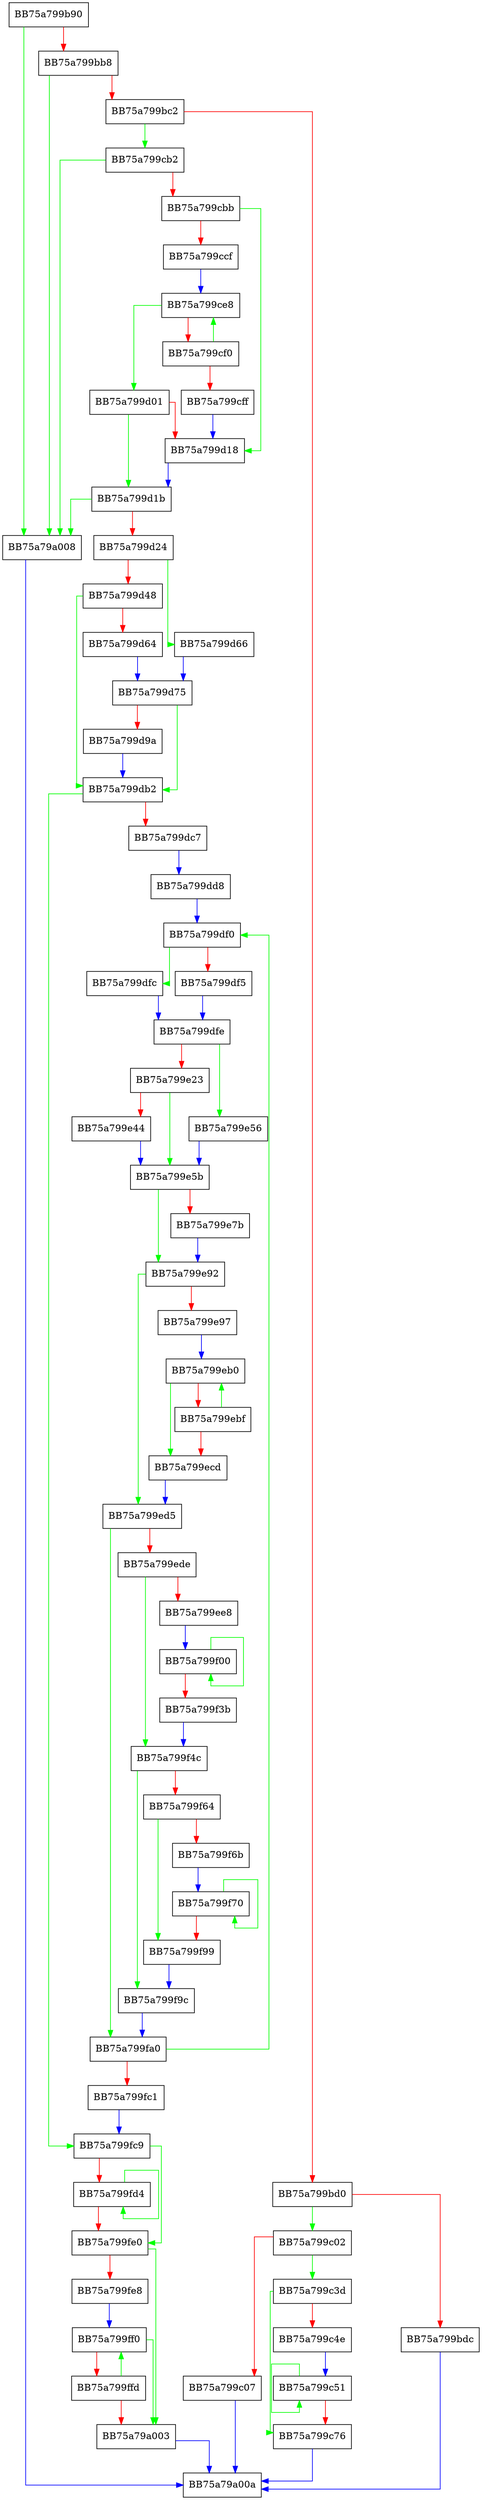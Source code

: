 digraph divide {
  node [shape="box"];
  graph [splines=ortho];
  BB75a799b90 -> BB75a79a008 [color="green"];
  BB75a799b90 -> BB75a799bb8 [color="red"];
  BB75a799bb8 -> BB75a79a008 [color="green"];
  BB75a799bb8 -> BB75a799bc2 [color="red"];
  BB75a799bc2 -> BB75a799cb2 [color="green"];
  BB75a799bc2 -> BB75a799bd0 [color="red"];
  BB75a799bd0 -> BB75a799c02 [color="green"];
  BB75a799bd0 -> BB75a799bdc [color="red"];
  BB75a799bdc -> BB75a79a00a [color="blue"];
  BB75a799c02 -> BB75a799c3d [color="green"];
  BB75a799c02 -> BB75a799c07 [color="red"];
  BB75a799c07 -> BB75a79a00a [color="blue"];
  BB75a799c3d -> BB75a799c76 [color="green"];
  BB75a799c3d -> BB75a799c4e [color="red"];
  BB75a799c4e -> BB75a799c51 [color="blue"];
  BB75a799c51 -> BB75a799c51 [color="green"];
  BB75a799c51 -> BB75a799c76 [color="red"];
  BB75a799c76 -> BB75a79a00a [color="blue"];
  BB75a799cb2 -> BB75a79a008 [color="green"];
  BB75a799cb2 -> BB75a799cbb [color="red"];
  BB75a799cbb -> BB75a799d18 [color="green"];
  BB75a799cbb -> BB75a799ccf [color="red"];
  BB75a799ccf -> BB75a799ce8 [color="blue"];
  BB75a799ce8 -> BB75a799d01 [color="green"];
  BB75a799ce8 -> BB75a799cf0 [color="red"];
  BB75a799cf0 -> BB75a799ce8 [color="green"];
  BB75a799cf0 -> BB75a799cff [color="red"];
  BB75a799cff -> BB75a799d18 [color="blue"];
  BB75a799d01 -> BB75a799d1b [color="green"];
  BB75a799d01 -> BB75a799d18 [color="red"];
  BB75a799d18 -> BB75a799d1b [color="blue"];
  BB75a799d1b -> BB75a79a008 [color="green"];
  BB75a799d1b -> BB75a799d24 [color="red"];
  BB75a799d24 -> BB75a799d66 [color="green"];
  BB75a799d24 -> BB75a799d48 [color="red"];
  BB75a799d48 -> BB75a799db2 [color="green"];
  BB75a799d48 -> BB75a799d64 [color="red"];
  BB75a799d64 -> BB75a799d75 [color="blue"];
  BB75a799d66 -> BB75a799d75 [color="blue"];
  BB75a799d75 -> BB75a799db2 [color="green"];
  BB75a799d75 -> BB75a799d9a [color="red"];
  BB75a799d9a -> BB75a799db2 [color="blue"];
  BB75a799db2 -> BB75a799fc9 [color="green"];
  BB75a799db2 -> BB75a799dc7 [color="red"];
  BB75a799dc7 -> BB75a799dd8 [color="blue"];
  BB75a799dd8 -> BB75a799df0 [color="blue"];
  BB75a799df0 -> BB75a799dfc [color="green"];
  BB75a799df0 -> BB75a799df5 [color="red"];
  BB75a799df5 -> BB75a799dfe [color="blue"];
  BB75a799dfc -> BB75a799dfe [color="blue"];
  BB75a799dfe -> BB75a799e56 [color="green"];
  BB75a799dfe -> BB75a799e23 [color="red"];
  BB75a799e23 -> BB75a799e5b [color="green"];
  BB75a799e23 -> BB75a799e44 [color="red"];
  BB75a799e44 -> BB75a799e5b [color="blue"];
  BB75a799e56 -> BB75a799e5b [color="blue"];
  BB75a799e5b -> BB75a799e92 [color="green"];
  BB75a799e5b -> BB75a799e7b [color="red"];
  BB75a799e7b -> BB75a799e92 [color="blue"];
  BB75a799e92 -> BB75a799ed5 [color="green"];
  BB75a799e92 -> BB75a799e97 [color="red"];
  BB75a799e97 -> BB75a799eb0 [color="blue"];
  BB75a799eb0 -> BB75a799ecd [color="green"];
  BB75a799eb0 -> BB75a799ebf [color="red"];
  BB75a799ebf -> BB75a799eb0 [color="green"];
  BB75a799ebf -> BB75a799ecd [color="red"];
  BB75a799ecd -> BB75a799ed5 [color="blue"];
  BB75a799ed5 -> BB75a799fa0 [color="green"];
  BB75a799ed5 -> BB75a799ede [color="red"];
  BB75a799ede -> BB75a799f4c [color="green"];
  BB75a799ede -> BB75a799ee8 [color="red"];
  BB75a799ee8 -> BB75a799f00 [color="blue"];
  BB75a799f00 -> BB75a799f00 [color="green"];
  BB75a799f00 -> BB75a799f3b [color="red"];
  BB75a799f3b -> BB75a799f4c [color="blue"];
  BB75a799f4c -> BB75a799f9c [color="green"];
  BB75a799f4c -> BB75a799f64 [color="red"];
  BB75a799f64 -> BB75a799f99 [color="green"];
  BB75a799f64 -> BB75a799f6b [color="red"];
  BB75a799f6b -> BB75a799f70 [color="blue"];
  BB75a799f70 -> BB75a799f70 [color="green"];
  BB75a799f70 -> BB75a799f99 [color="red"];
  BB75a799f99 -> BB75a799f9c [color="blue"];
  BB75a799f9c -> BB75a799fa0 [color="blue"];
  BB75a799fa0 -> BB75a799df0 [color="green"];
  BB75a799fa0 -> BB75a799fc1 [color="red"];
  BB75a799fc1 -> BB75a799fc9 [color="blue"];
  BB75a799fc9 -> BB75a799fe0 [color="green"];
  BB75a799fc9 -> BB75a799fd4 [color="red"];
  BB75a799fd4 -> BB75a799fd4 [color="green"];
  BB75a799fd4 -> BB75a799fe0 [color="red"];
  BB75a799fe0 -> BB75a79a003 [color="green"];
  BB75a799fe0 -> BB75a799fe8 [color="red"];
  BB75a799fe8 -> BB75a799ff0 [color="blue"];
  BB75a799ff0 -> BB75a79a003 [color="green"];
  BB75a799ff0 -> BB75a799ffd [color="red"];
  BB75a799ffd -> BB75a799ff0 [color="green"];
  BB75a799ffd -> BB75a79a003 [color="red"];
  BB75a79a003 -> BB75a79a00a [color="blue"];
  BB75a79a008 -> BB75a79a00a [color="blue"];
}